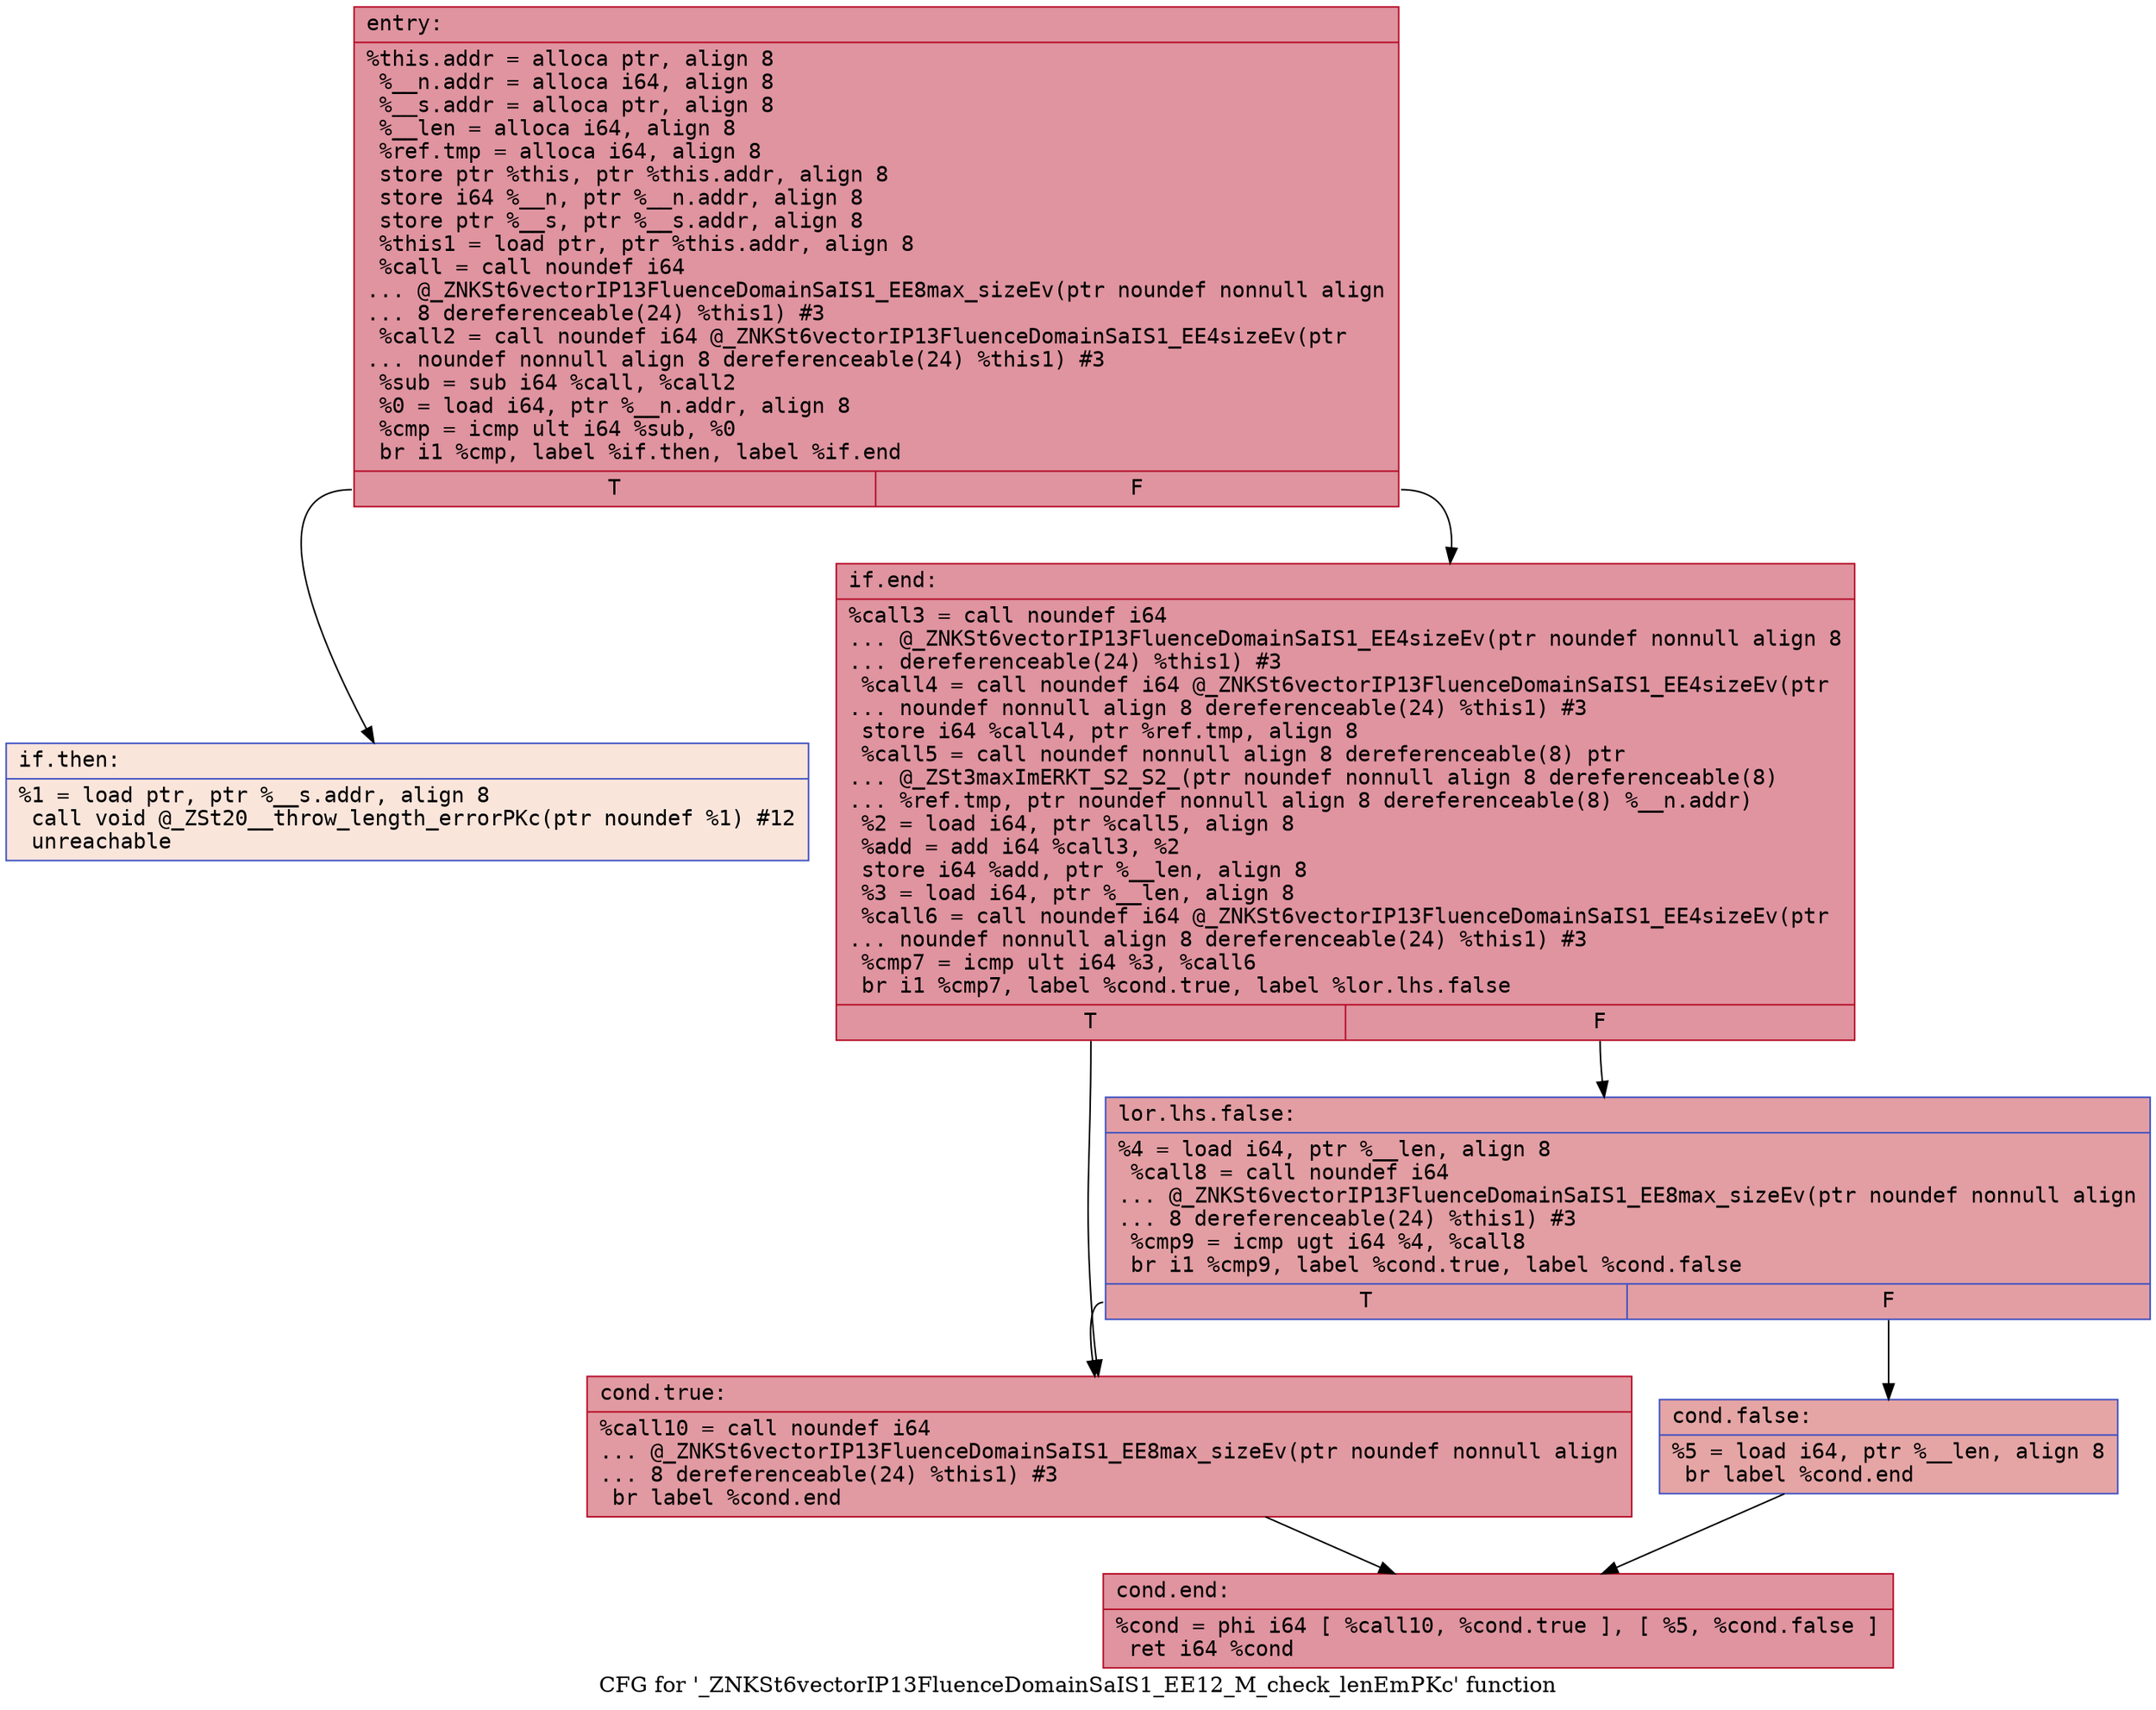 digraph "CFG for '_ZNKSt6vectorIP13FluenceDomainSaIS1_EE12_M_check_lenEmPKc' function" {
	label="CFG for '_ZNKSt6vectorIP13FluenceDomainSaIS1_EE12_M_check_lenEmPKc' function";

	Node0x556c3c853940 [shape=record,color="#b70d28ff", style=filled, fillcolor="#b70d2870" fontname="Courier",label="{entry:\l|  %this.addr = alloca ptr, align 8\l  %__n.addr = alloca i64, align 8\l  %__s.addr = alloca ptr, align 8\l  %__len = alloca i64, align 8\l  %ref.tmp = alloca i64, align 8\l  store ptr %this, ptr %this.addr, align 8\l  store i64 %__n, ptr %__n.addr, align 8\l  store ptr %__s, ptr %__s.addr, align 8\l  %this1 = load ptr, ptr %this.addr, align 8\l  %call = call noundef i64\l... @_ZNKSt6vectorIP13FluenceDomainSaIS1_EE8max_sizeEv(ptr noundef nonnull align\l... 8 dereferenceable(24) %this1) #3\l  %call2 = call noundef i64 @_ZNKSt6vectorIP13FluenceDomainSaIS1_EE4sizeEv(ptr\l... noundef nonnull align 8 dereferenceable(24) %this1) #3\l  %sub = sub i64 %call, %call2\l  %0 = load i64, ptr %__n.addr, align 8\l  %cmp = icmp ult i64 %sub, %0\l  br i1 %cmp, label %if.then, label %if.end\l|{<s0>T|<s1>F}}"];
	Node0x556c3c853940:s0 -> Node0x556c3c854800[tooltip="entry -> if.then\nProbability 0.00%" ];
	Node0x556c3c853940:s1 -> Node0x556c3c854870[tooltip="entry -> if.end\nProbability 100.00%" ];
	Node0x556c3c854800 [shape=record,color="#3d50c3ff", style=filled, fillcolor="#f4c5ad70" fontname="Courier",label="{if.then:\l|  %1 = load ptr, ptr %__s.addr, align 8\l  call void @_ZSt20__throw_length_errorPKc(ptr noundef %1) #12\l  unreachable\l}"];
	Node0x556c3c854870 [shape=record,color="#b70d28ff", style=filled, fillcolor="#b70d2870" fontname="Courier",label="{if.end:\l|  %call3 = call noundef i64\l... @_ZNKSt6vectorIP13FluenceDomainSaIS1_EE4sizeEv(ptr noundef nonnull align 8\l... dereferenceable(24) %this1) #3\l  %call4 = call noundef i64 @_ZNKSt6vectorIP13FluenceDomainSaIS1_EE4sizeEv(ptr\l... noundef nonnull align 8 dereferenceable(24) %this1) #3\l  store i64 %call4, ptr %ref.tmp, align 8\l  %call5 = call noundef nonnull align 8 dereferenceable(8) ptr\l... @_ZSt3maxImERKT_S2_S2_(ptr noundef nonnull align 8 dereferenceable(8)\l... %ref.tmp, ptr noundef nonnull align 8 dereferenceable(8) %__n.addr)\l  %2 = load i64, ptr %call5, align 8\l  %add = add i64 %call3, %2\l  store i64 %add, ptr %__len, align 8\l  %3 = load i64, ptr %__len, align 8\l  %call6 = call noundef i64 @_ZNKSt6vectorIP13FluenceDomainSaIS1_EE4sizeEv(ptr\l... noundef nonnull align 8 dereferenceable(24) %this1) #3\l  %cmp7 = icmp ult i64 %3, %call6\l  br i1 %cmp7, label %cond.true, label %lor.lhs.false\l|{<s0>T|<s1>F}}"];
	Node0x556c3c854870:s0 -> Node0x556c3c855430[tooltip="if.end -> cond.true\nProbability 50.00%" ];
	Node0x556c3c854870:s1 -> Node0x556c3c855480[tooltip="if.end -> lor.lhs.false\nProbability 50.00%" ];
	Node0x556c3c855480 [shape=record,color="#3d50c3ff", style=filled, fillcolor="#be242e70" fontname="Courier",label="{lor.lhs.false:\l|  %4 = load i64, ptr %__len, align 8\l  %call8 = call noundef i64\l... @_ZNKSt6vectorIP13FluenceDomainSaIS1_EE8max_sizeEv(ptr noundef nonnull align\l... 8 dereferenceable(24) %this1) #3\l  %cmp9 = icmp ugt i64 %4, %call8\l  br i1 %cmp9, label %cond.true, label %cond.false\l|{<s0>T|<s1>F}}"];
	Node0x556c3c855480:s0 -> Node0x556c3c855430[tooltip="lor.lhs.false -> cond.true\nProbability 50.00%" ];
	Node0x556c3c855480:s1 -> Node0x556c3c8545e0[tooltip="lor.lhs.false -> cond.false\nProbability 50.00%" ];
	Node0x556c3c855430 [shape=record,color="#b70d28ff", style=filled, fillcolor="#bb1b2c70" fontname="Courier",label="{cond.true:\l|  %call10 = call noundef i64\l... @_ZNKSt6vectorIP13FluenceDomainSaIS1_EE8max_sizeEv(ptr noundef nonnull align\l... 8 dereferenceable(24) %this1) #3\l  br label %cond.end\l}"];
	Node0x556c3c855430 -> Node0x556c3c855bf0[tooltip="cond.true -> cond.end\nProbability 100.00%" ];
	Node0x556c3c8545e0 [shape=record,color="#3d50c3ff", style=filled, fillcolor="#c5333470" fontname="Courier",label="{cond.false:\l|  %5 = load i64, ptr %__len, align 8\l  br label %cond.end\l}"];
	Node0x556c3c8545e0 -> Node0x556c3c855bf0[tooltip="cond.false -> cond.end\nProbability 100.00%" ];
	Node0x556c3c855bf0 [shape=record,color="#b70d28ff", style=filled, fillcolor="#b70d2870" fontname="Courier",label="{cond.end:\l|  %cond = phi i64 [ %call10, %cond.true ], [ %5, %cond.false ]\l  ret i64 %cond\l}"];
}
